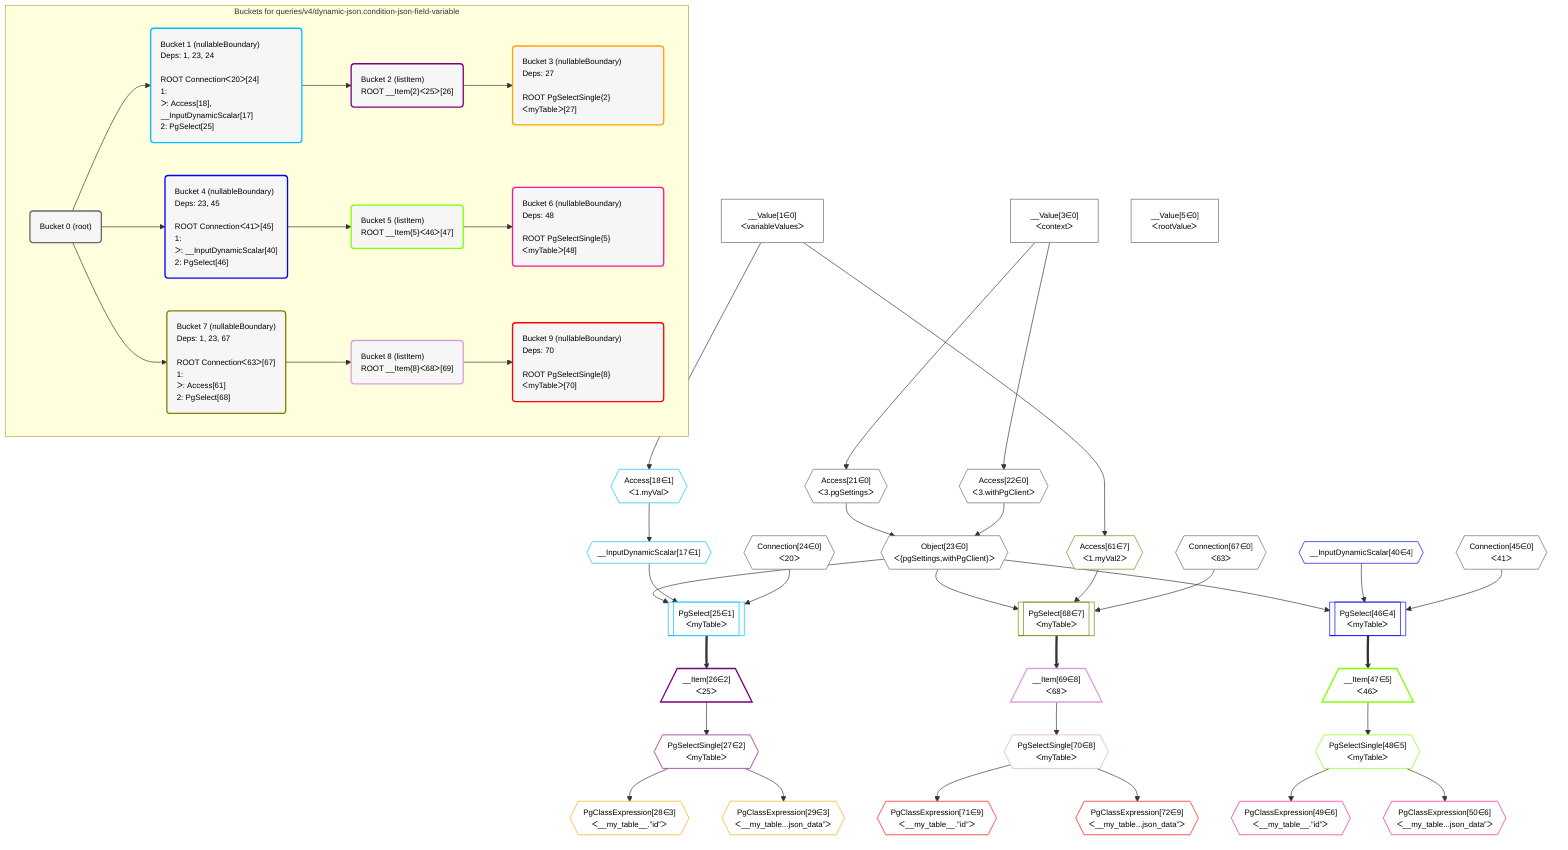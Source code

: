 %%{init: {'themeVariables': { 'fontSize': '12px'}}}%%
graph TD
    classDef path fill:#eee,stroke:#000,color:#000
    classDef plan fill:#fff,stroke-width:1px,color:#000
    classDef itemplan fill:#fff,stroke-width:2px,color:#000
    classDef unbatchedplan fill:#dff,stroke-width:1px,color:#000
    classDef sideeffectplan fill:#fcc,stroke-width:2px,color:#000
    classDef bucket fill:#f6f6f6,color:#000,stroke-width:2px,text-align:left


    %% define steps
    __Value1["__Value[1∈0]<br />ᐸvariableValuesᐳ"]:::plan
    __Value3["__Value[3∈0]<br />ᐸcontextᐳ"]:::plan
    __Value5["__Value[5∈0]<br />ᐸrootValueᐳ"]:::plan
    Access18{{"Access[18∈1]<br />ᐸ1.myValᐳ"}}:::plan
    __InputDynamicScalar17{{"__InputDynamicScalar[17∈1]"}}:::plan
    Access21{{"Access[21∈0]<br />ᐸ3.pgSettingsᐳ"}}:::plan
    Access22{{"Access[22∈0]<br />ᐸ3.withPgClientᐳ"}}:::plan
    Object23{{"Object[23∈0]<br />ᐸ{pgSettings,withPgClient}ᐳ"}}:::plan
    Connection24{{"Connection[24∈0]<br />ᐸ20ᐳ"}}:::plan
    PgSelect25[["PgSelect[25∈1]<br />ᐸmyTableᐳ"]]:::plan
    __Item26[/"__Item[26∈2]<br />ᐸ25ᐳ"\]:::itemplan
    PgSelectSingle27{{"PgSelectSingle[27∈2]<br />ᐸmyTableᐳ"}}:::plan
    PgClassExpression28{{"PgClassExpression[28∈3]<br />ᐸ__my_table__.”id”ᐳ"}}:::plan
    PgClassExpression29{{"PgClassExpression[29∈3]<br />ᐸ__my_table...json_data”ᐳ"}}:::plan
    __InputDynamicScalar40{{"__InputDynamicScalar[40∈4]"}}:::plan
    Connection45{{"Connection[45∈0]<br />ᐸ41ᐳ"}}:::plan
    PgSelect46[["PgSelect[46∈4]<br />ᐸmyTableᐳ"]]:::plan
    __Item47[/"__Item[47∈5]<br />ᐸ46ᐳ"\]:::itemplan
    PgSelectSingle48{{"PgSelectSingle[48∈5]<br />ᐸmyTableᐳ"}}:::plan
    PgClassExpression49{{"PgClassExpression[49∈6]<br />ᐸ__my_table__.”id”ᐳ"}}:::plan
    PgClassExpression50{{"PgClassExpression[50∈6]<br />ᐸ__my_table...json_data”ᐳ"}}:::plan
    Access61{{"Access[61∈7]<br />ᐸ1.myVal2ᐳ"}}:::plan
    Connection67{{"Connection[67∈0]<br />ᐸ63ᐳ"}}:::plan
    PgSelect68[["PgSelect[68∈7]<br />ᐸmyTableᐳ"]]:::plan
    __Item69[/"__Item[69∈8]<br />ᐸ68ᐳ"\]:::itemplan
    PgSelectSingle70{{"PgSelectSingle[70∈8]<br />ᐸmyTableᐳ"}}:::plan
    PgClassExpression71{{"PgClassExpression[71∈9]<br />ᐸ__my_table__.”id”ᐳ"}}:::plan
    PgClassExpression72{{"PgClassExpression[72∈9]<br />ᐸ__my_table...json_data”ᐳ"}}:::plan

    %% plan dependencies
    __Value1 --> Access18
    Access18 --> __InputDynamicScalar17
    __Value3 --> Access21
    __Value3 --> Access22
    Access21 & Access22 --> Object23
    Object23 & __InputDynamicScalar17 & Connection24 --> PgSelect25
    PgSelect25 ==> __Item26
    __Item26 --> PgSelectSingle27
    PgSelectSingle27 --> PgClassExpression28
    PgSelectSingle27 --> PgClassExpression29
    Object23 & __InputDynamicScalar40 & Connection45 --> PgSelect46
    PgSelect46 ==> __Item47
    __Item47 --> PgSelectSingle48
    PgSelectSingle48 --> PgClassExpression49
    PgSelectSingle48 --> PgClassExpression50
    __Value1 --> Access61
    Object23 & Access61 & Connection67 --> PgSelect68
    PgSelect68 ==> __Item69
    __Item69 --> PgSelectSingle70
    PgSelectSingle70 --> PgClassExpression71
    PgSelectSingle70 --> PgClassExpression72

    subgraph "Buckets for queries/v4/dynamic-json.condition-json-field-variable"
    Bucket0("Bucket 0 (root)"):::bucket
    classDef bucket0 stroke:#696969
    class Bucket0,__Value1,__Value3,__Value5,Access21,Access22,Object23,Connection24,Connection45,Connection67 bucket0
    Bucket1("Bucket 1 (nullableBoundary)<br />Deps: 1, 23, 24<br /><br />ROOT Connectionᐸ20ᐳ[24]<br />1: <br />ᐳ: Access[18], __InputDynamicScalar[17]<br />2: PgSelect[25]"):::bucket
    classDef bucket1 stroke:#00bfff
    class Bucket1,__InputDynamicScalar17,Access18,PgSelect25 bucket1
    Bucket2("Bucket 2 (listItem)<br />ROOT __Item{2}ᐸ25ᐳ[26]"):::bucket
    classDef bucket2 stroke:#7f007f
    class Bucket2,__Item26,PgSelectSingle27 bucket2
    Bucket3("Bucket 3 (nullableBoundary)<br />Deps: 27<br /><br />ROOT PgSelectSingle{2}ᐸmyTableᐳ[27]"):::bucket
    classDef bucket3 stroke:#ffa500
    class Bucket3,PgClassExpression28,PgClassExpression29 bucket3
    Bucket4("Bucket 4 (nullableBoundary)<br />Deps: 23, 45<br /><br />ROOT Connectionᐸ41ᐳ[45]<br />1: <br />ᐳ: __InputDynamicScalar[40]<br />2: PgSelect[46]"):::bucket
    classDef bucket4 stroke:#0000ff
    class Bucket4,__InputDynamicScalar40,PgSelect46 bucket4
    Bucket5("Bucket 5 (listItem)<br />ROOT __Item{5}ᐸ46ᐳ[47]"):::bucket
    classDef bucket5 stroke:#7fff00
    class Bucket5,__Item47,PgSelectSingle48 bucket5
    Bucket6("Bucket 6 (nullableBoundary)<br />Deps: 48<br /><br />ROOT PgSelectSingle{5}ᐸmyTableᐳ[48]"):::bucket
    classDef bucket6 stroke:#ff1493
    class Bucket6,PgClassExpression49,PgClassExpression50 bucket6
    Bucket7("Bucket 7 (nullableBoundary)<br />Deps: 1, 23, 67<br /><br />ROOT Connectionᐸ63ᐳ[67]<br />1: <br />ᐳ: Access[61]<br />2: PgSelect[68]"):::bucket
    classDef bucket7 stroke:#808000
    class Bucket7,Access61,PgSelect68 bucket7
    Bucket8("Bucket 8 (listItem)<br />ROOT __Item{8}ᐸ68ᐳ[69]"):::bucket
    classDef bucket8 stroke:#dda0dd
    class Bucket8,__Item69,PgSelectSingle70 bucket8
    Bucket9("Bucket 9 (nullableBoundary)<br />Deps: 70<br /><br />ROOT PgSelectSingle{8}ᐸmyTableᐳ[70]"):::bucket
    classDef bucket9 stroke:#ff0000
    class Bucket9,PgClassExpression71,PgClassExpression72 bucket9
    Bucket0 --> Bucket1 & Bucket4 & Bucket7
    Bucket1 --> Bucket2
    Bucket2 --> Bucket3
    Bucket4 --> Bucket5
    Bucket5 --> Bucket6
    Bucket7 --> Bucket8
    Bucket8 --> Bucket9
    end